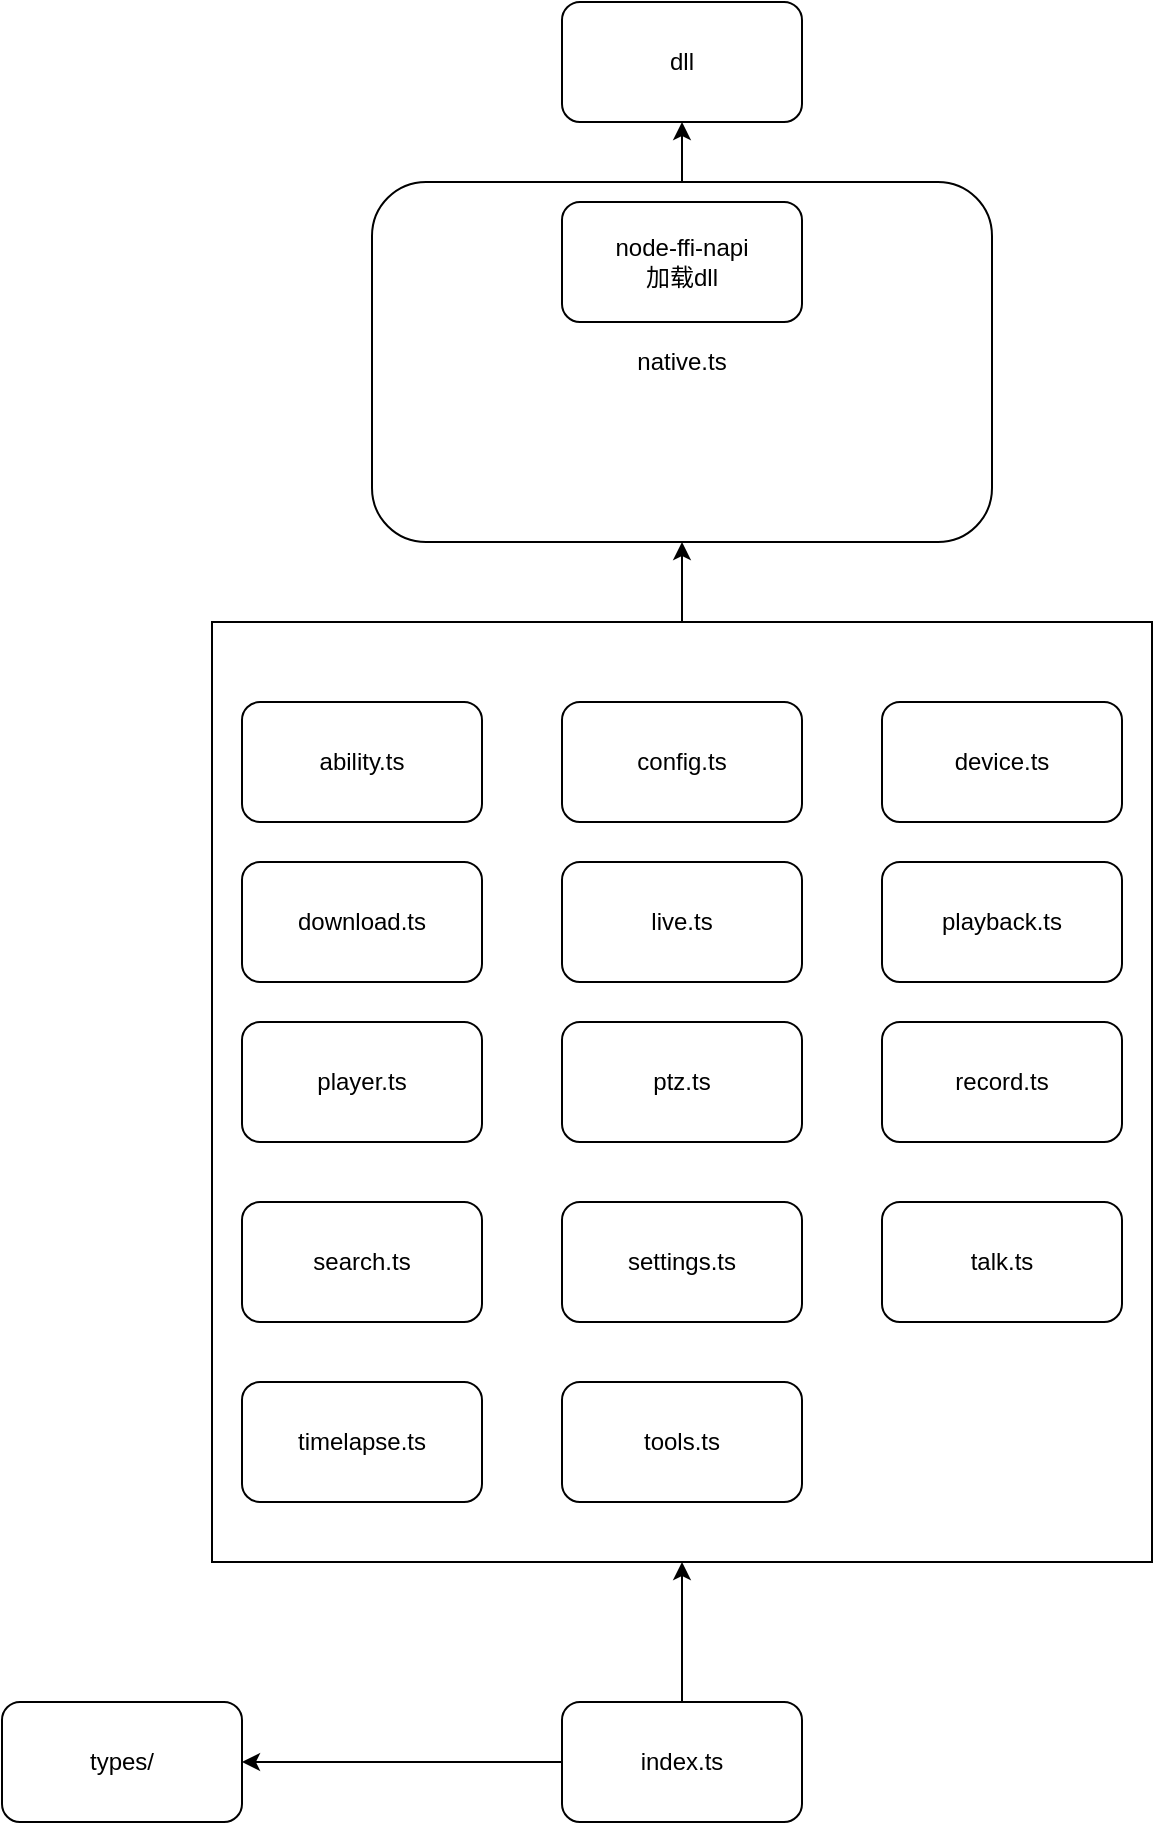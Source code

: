 <mxfile>
    <diagram id="q6dVrbXaOX1NCyocri-N" name="Page-1">
        <mxGraphModel dx="1063" dy="784" grid="1" gridSize="10" guides="1" tooltips="1" connect="1" arrows="1" fold="1" page="1" pageScale="1" pageWidth="850" pageHeight="1100" math="0" shadow="0">
            <root>
                <mxCell id="0"/>
                <mxCell id="1" parent="0"/>
                <mxCell id="2" value="dll" style="rounded=1;whiteSpace=wrap;html=1;" parent="1" vertex="1">
                    <mxGeometry x="320" y="20" width="120" height="60" as="geometry"/>
                </mxCell>
                <mxCell id="40" value="" style="edgeStyle=none;html=1;" parent="1" source="5" target="2" edge="1">
                    <mxGeometry relative="1" as="geometry"/>
                </mxCell>
                <mxCell id="5" value="native.ts" style="rounded=1;whiteSpace=wrap;html=1;" parent="1" vertex="1">
                    <mxGeometry x="225" y="110" width="310" height="180" as="geometry"/>
                </mxCell>
                <mxCell id="42" value="" style="edgeStyle=none;html=1;" parent="1" source="22" target="5" edge="1">
                    <mxGeometry relative="1" as="geometry"/>
                </mxCell>
                <mxCell id="22" value="" style="whiteSpace=wrap;html=1;aspect=fixed;" parent="1" vertex="1">
                    <mxGeometry x="145" y="330" width="470" height="470" as="geometry"/>
                </mxCell>
                <mxCell id="23" value="ability.ts" style="rounded=1;whiteSpace=wrap;html=1;" parent="1" vertex="1">
                    <mxGeometry x="160" y="370" width="120" height="60" as="geometry"/>
                </mxCell>
                <mxCell id="24" value="config.ts" style="rounded=1;whiteSpace=wrap;html=1;" parent="1" vertex="1">
                    <mxGeometry x="320" y="370" width="120" height="60" as="geometry"/>
                </mxCell>
                <mxCell id="25" value="device.ts" style="rounded=1;whiteSpace=wrap;html=1;" parent="1" vertex="1">
                    <mxGeometry x="480" y="370" width="120" height="60" as="geometry"/>
                </mxCell>
                <mxCell id="26" value="download.ts" style="rounded=1;whiteSpace=wrap;html=1;" parent="1" vertex="1">
                    <mxGeometry x="160" y="450" width="120" height="60" as="geometry"/>
                </mxCell>
                <mxCell id="27" value="live.ts" style="rounded=1;whiteSpace=wrap;html=1;" parent="1" vertex="1">
                    <mxGeometry x="320" y="450" width="120" height="60" as="geometry"/>
                </mxCell>
                <mxCell id="28" value="playback.ts" style="rounded=1;whiteSpace=wrap;html=1;" parent="1" vertex="1">
                    <mxGeometry x="480" y="450" width="120" height="60" as="geometry"/>
                </mxCell>
                <mxCell id="29" value="player.ts" style="rounded=1;whiteSpace=wrap;html=1;" parent="1" vertex="1">
                    <mxGeometry x="160" y="530" width="120" height="60" as="geometry"/>
                </mxCell>
                <mxCell id="30" value="ptz.ts" style="rounded=1;whiteSpace=wrap;html=1;" parent="1" vertex="1">
                    <mxGeometry x="320" y="530" width="120" height="60" as="geometry"/>
                </mxCell>
                <mxCell id="31" value="record.ts" style="rounded=1;whiteSpace=wrap;html=1;" parent="1" vertex="1">
                    <mxGeometry x="480" y="530" width="120" height="60" as="geometry"/>
                </mxCell>
                <mxCell id="32" value="search.ts" style="rounded=1;whiteSpace=wrap;html=1;" parent="1" vertex="1">
                    <mxGeometry x="160" y="620" width="120" height="60" as="geometry"/>
                </mxCell>
                <mxCell id="33" value="settings.ts" style="rounded=1;whiteSpace=wrap;html=1;" parent="1" vertex="1">
                    <mxGeometry x="320" y="620" width="120" height="60" as="geometry"/>
                </mxCell>
                <mxCell id="34" value="talk.ts" style="rounded=1;whiteSpace=wrap;html=1;" parent="1" vertex="1">
                    <mxGeometry x="480" y="620" width="120" height="60" as="geometry"/>
                </mxCell>
                <mxCell id="35" value="timelapse.ts" style="rounded=1;whiteSpace=wrap;html=1;" parent="1" vertex="1">
                    <mxGeometry x="160" y="710" width="120" height="60" as="geometry"/>
                </mxCell>
                <mxCell id="36" value="tools.ts" style="rounded=1;whiteSpace=wrap;html=1;" parent="1" vertex="1">
                    <mxGeometry x="320" y="710" width="120" height="60" as="geometry"/>
                </mxCell>
                <mxCell id="41" value="node-ffi-napi&lt;br&gt;加载dll" style="rounded=1;whiteSpace=wrap;html=1;" parent="1" vertex="1">
                    <mxGeometry x="320" y="120" width="120" height="60" as="geometry"/>
                </mxCell>
                <mxCell id="46" value="" style="edgeStyle=none;html=1;entryX=0.5;entryY=1;entryDx=0;entryDy=0;" edge="1" parent="1" source="43" target="22">
                    <mxGeometry relative="1" as="geometry">
                        <mxPoint x="310" y="840" as="targetPoint"/>
                    </mxGeometry>
                </mxCell>
                <mxCell id="47" value="" style="edgeStyle=none;html=1;" edge="1" parent="1" source="43" target="44">
                    <mxGeometry relative="1" as="geometry"/>
                </mxCell>
                <mxCell id="43" value="index.ts" style="rounded=1;whiteSpace=wrap;html=1;" vertex="1" parent="1">
                    <mxGeometry x="320" y="870" width="120" height="60" as="geometry"/>
                </mxCell>
                <mxCell id="44" value="types/" style="rounded=1;whiteSpace=wrap;html=1;" vertex="1" parent="1">
                    <mxGeometry x="40" y="870" width="120" height="60" as="geometry"/>
                </mxCell>
            </root>
        </mxGraphModel>
    </diagram>
</mxfile>
